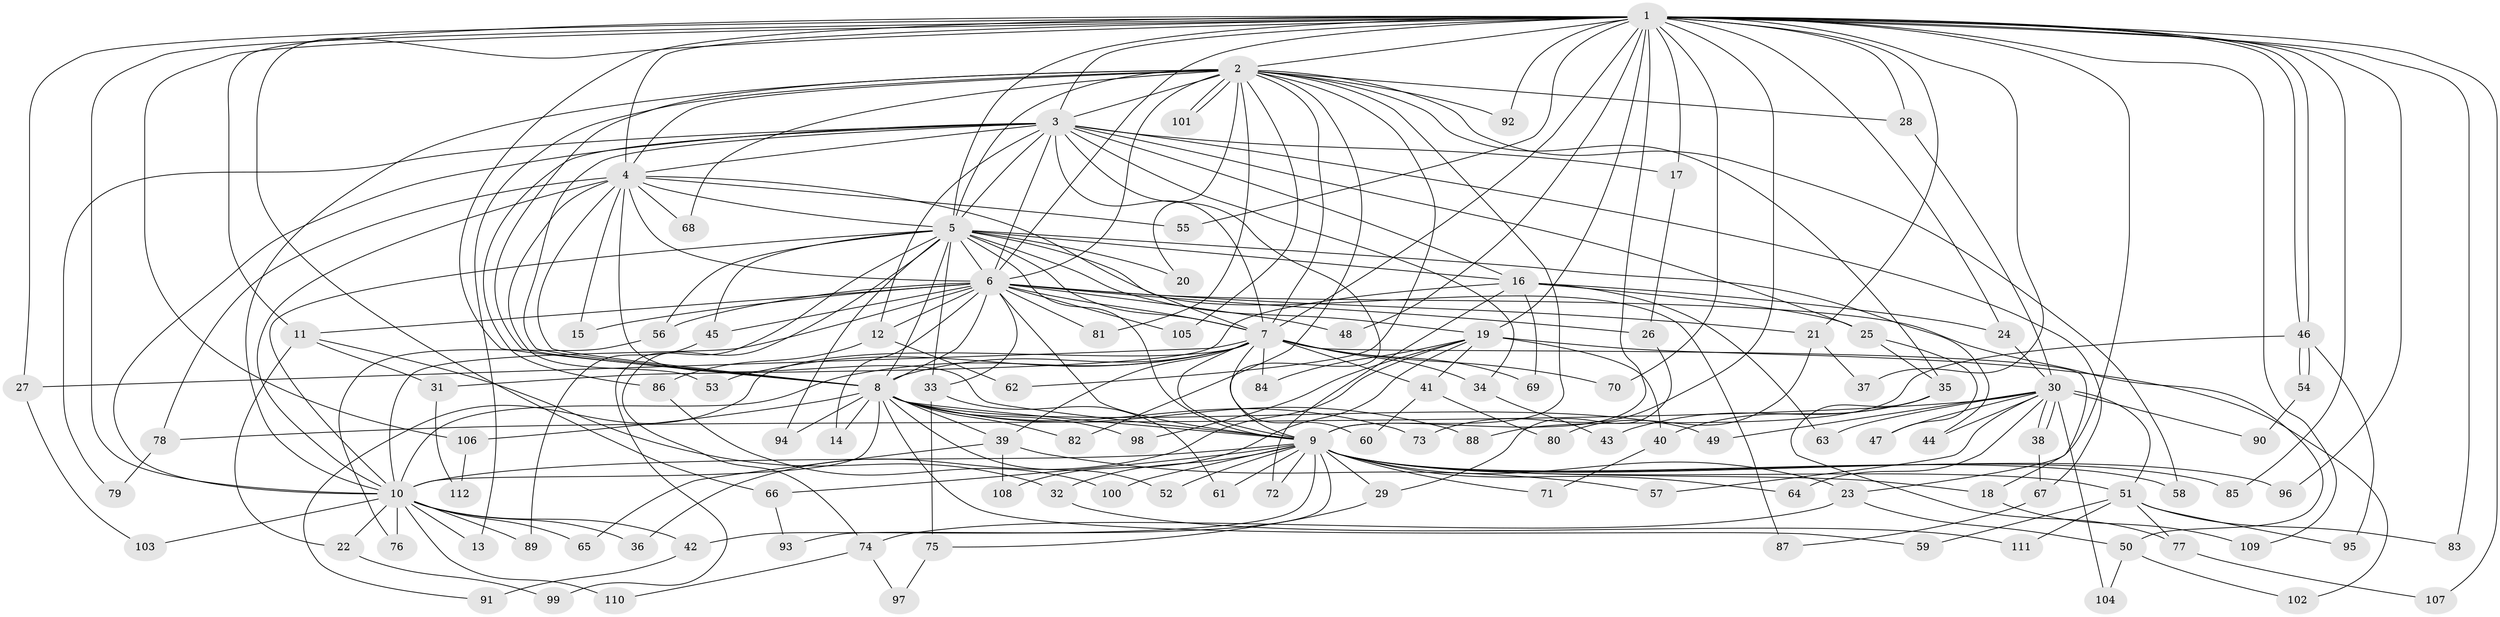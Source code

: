 // coarse degree distribution, {21: 0.022727272727272728, 1: 0.4090909090909091, 2: 0.4318181818181818, 3: 0.045454545454545456, 10: 0.022727272727272728, 17: 0.022727272727272728, 4: 0.022727272727272728, 24: 0.022727272727272728}
// Generated by graph-tools (version 1.1) at 2025/48/03/04/25 21:48:19]
// undirected, 112 vertices, 249 edges
graph export_dot {
graph [start="1"]
  node [color=gray90,style=filled];
  1;
  2;
  3;
  4;
  5;
  6;
  7;
  8;
  9;
  10;
  11;
  12;
  13;
  14;
  15;
  16;
  17;
  18;
  19;
  20;
  21;
  22;
  23;
  24;
  25;
  26;
  27;
  28;
  29;
  30;
  31;
  32;
  33;
  34;
  35;
  36;
  37;
  38;
  39;
  40;
  41;
  42;
  43;
  44;
  45;
  46;
  47;
  48;
  49;
  50;
  51;
  52;
  53;
  54;
  55;
  56;
  57;
  58;
  59;
  60;
  61;
  62;
  63;
  64;
  65;
  66;
  67;
  68;
  69;
  70;
  71;
  72;
  73;
  74;
  75;
  76;
  77;
  78;
  79;
  80;
  81;
  82;
  83;
  84;
  85;
  86;
  87;
  88;
  89;
  90;
  91;
  92;
  93;
  94;
  95;
  96;
  97;
  98;
  99;
  100;
  101;
  102;
  103;
  104;
  105;
  106;
  107;
  108;
  109;
  110;
  111;
  112;
  1 -- 2;
  1 -- 3;
  1 -- 4;
  1 -- 5;
  1 -- 6;
  1 -- 7;
  1 -- 8;
  1 -- 9;
  1 -- 10;
  1 -- 11;
  1 -- 17;
  1 -- 19;
  1 -- 21;
  1 -- 23;
  1 -- 24;
  1 -- 27;
  1 -- 28;
  1 -- 37;
  1 -- 46;
  1 -- 46;
  1 -- 48;
  1 -- 55;
  1 -- 66;
  1 -- 70;
  1 -- 73;
  1 -- 83;
  1 -- 85;
  1 -- 92;
  1 -- 96;
  1 -- 106;
  1 -- 107;
  1 -- 109;
  2 -- 3;
  2 -- 4;
  2 -- 5;
  2 -- 6;
  2 -- 7;
  2 -- 8;
  2 -- 9;
  2 -- 10;
  2 -- 13;
  2 -- 20;
  2 -- 28;
  2 -- 35;
  2 -- 58;
  2 -- 62;
  2 -- 68;
  2 -- 81;
  2 -- 82;
  2 -- 92;
  2 -- 101;
  2 -- 101;
  2 -- 105;
  3 -- 4;
  3 -- 5;
  3 -- 6;
  3 -- 7;
  3 -- 8;
  3 -- 9;
  3 -- 10;
  3 -- 12;
  3 -- 16;
  3 -- 17;
  3 -- 25;
  3 -- 34;
  3 -- 67;
  3 -- 79;
  3 -- 86;
  4 -- 5;
  4 -- 6;
  4 -- 7;
  4 -- 8;
  4 -- 9;
  4 -- 10;
  4 -- 15;
  4 -- 53;
  4 -- 55;
  4 -- 68;
  4 -- 78;
  5 -- 6;
  5 -- 7;
  5 -- 8;
  5 -- 9;
  5 -- 10;
  5 -- 16;
  5 -- 19;
  5 -- 20;
  5 -- 33;
  5 -- 44;
  5 -- 45;
  5 -- 56;
  5 -- 74;
  5 -- 87;
  5 -- 94;
  5 -- 99;
  6 -- 7;
  6 -- 8;
  6 -- 9;
  6 -- 10;
  6 -- 11;
  6 -- 12;
  6 -- 14;
  6 -- 15;
  6 -- 21;
  6 -- 26;
  6 -- 33;
  6 -- 45;
  6 -- 48;
  6 -- 50;
  6 -- 56;
  6 -- 81;
  6 -- 105;
  7 -- 8;
  7 -- 9;
  7 -- 10;
  7 -- 18;
  7 -- 27;
  7 -- 34;
  7 -- 39;
  7 -- 41;
  7 -- 53;
  7 -- 60;
  7 -- 69;
  7 -- 70;
  7 -- 84;
  7 -- 91;
  8 -- 9;
  8 -- 10;
  8 -- 14;
  8 -- 39;
  8 -- 49;
  8 -- 52;
  8 -- 59;
  8 -- 73;
  8 -- 82;
  8 -- 88;
  8 -- 94;
  8 -- 98;
  8 -- 106;
  9 -- 10;
  9 -- 18;
  9 -- 23;
  9 -- 29;
  9 -- 32;
  9 -- 42;
  9 -- 51;
  9 -- 52;
  9 -- 58;
  9 -- 61;
  9 -- 64;
  9 -- 66;
  9 -- 71;
  9 -- 72;
  9 -- 85;
  9 -- 93;
  9 -- 96;
  9 -- 100;
  10 -- 13;
  10 -- 22;
  10 -- 36;
  10 -- 42;
  10 -- 65;
  10 -- 76;
  10 -- 89;
  10 -- 103;
  10 -- 110;
  11 -- 22;
  11 -- 31;
  11 -- 32;
  12 -- 62;
  12 -- 86;
  16 -- 24;
  16 -- 25;
  16 -- 31;
  16 -- 63;
  16 -- 69;
  16 -- 72;
  17 -- 26;
  18 -- 109;
  19 -- 36;
  19 -- 40;
  19 -- 41;
  19 -- 84;
  19 -- 98;
  19 -- 102;
  19 -- 108;
  21 -- 37;
  21 -- 80;
  22 -- 99;
  23 -- 50;
  23 -- 74;
  24 -- 30;
  25 -- 35;
  25 -- 47;
  26 -- 29;
  27 -- 103;
  28 -- 30;
  29 -- 75;
  30 -- 38;
  30 -- 38;
  30 -- 44;
  30 -- 47;
  30 -- 49;
  30 -- 51;
  30 -- 57;
  30 -- 63;
  30 -- 64;
  30 -- 78;
  30 -- 90;
  30 -- 104;
  31 -- 112;
  32 -- 111;
  33 -- 61;
  33 -- 75;
  34 -- 43;
  35 -- 40;
  35 -- 43;
  35 -- 77;
  38 -- 67;
  39 -- 57;
  39 -- 65;
  39 -- 108;
  40 -- 71;
  41 -- 60;
  41 -- 80;
  42 -- 91;
  45 -- 89;
  46 -- 54;
  46 -- 54;
  46 -- 88;
  46 -- 95;
  50 -- 102;
  50 -- 104;
  51 -- 59;
  51 -- 77;
  51 -- 83;
  51 -- 95;
  51 -- 111;
  54 -- 90;
  56 -- 76;
  66 -- 93;
  67 -- 87;
  74 -- 97;
  74 -- 110;
  75 -- 97;
  77 -- 107;
  78 -- 79;
  86 -- 100;
  106 -- 112;
}
